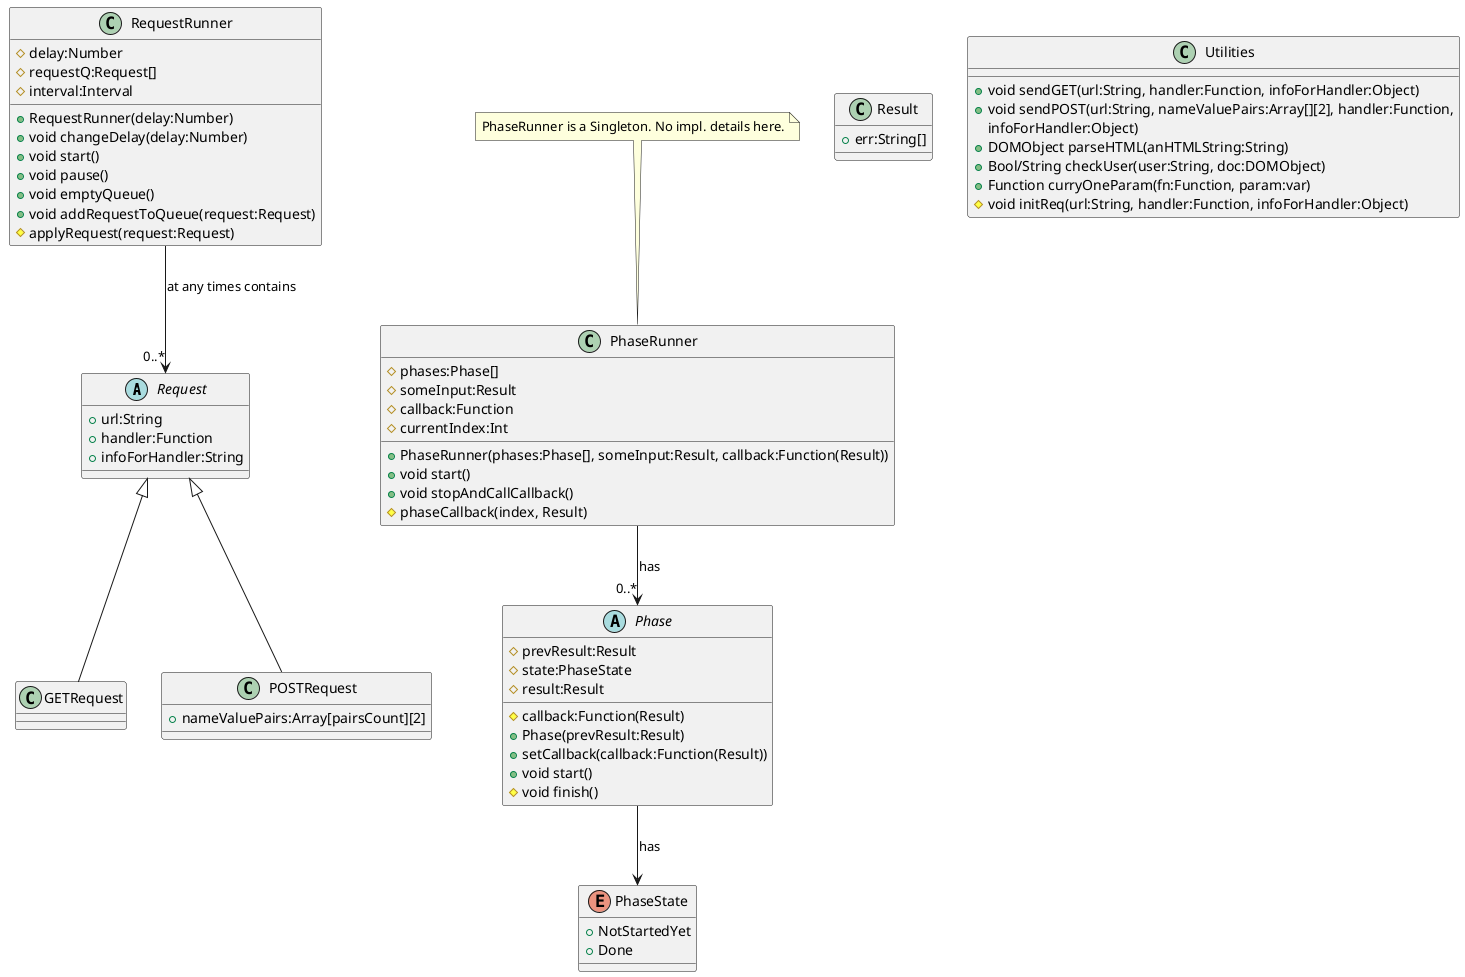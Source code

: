 ' The diagram uses PlantUML. A picture will always be saved with the same name.
' Please note that this is a conceptual model, implementation may differ. For
' example: I won't really create a class called Request, I'll just use objects.
' Also, not reviewed yet.
@startuml
  Request <|-- GETRequest
  Request <|-- POSTRequest
  RequestRunner --> "0..*" Request : at any times contains
  PhaseRunner --> "0..*" Phase : has
  Phase --> PhaseState : has
  abstract class Request {
    +url:String
    +handler:Function
    +infoForHandler:String
  }
  class GETRequest {
  }
  class POSTRequest {
    +nameValuePairs:Array[pairsCount][2]
  }
  class RequestRunner {
    #delay:Number
    #requestQ:Request[]
    #interval:Interval
    +RequestRunner(delay:Number)
    +void changeDelay(delay:Number)
    +void start()
    +void pause()
    +void emptyQueue()
    +void addRequestToQueue(request:Request)
    #applyRequest(request:Request)
  }
  abstract class Phase {
    #prevResult:Result
    #callback:Function(Result)
    #state:PhaseState
    #result:Result
    +Phase(prevResult:Result)
    +setCallback(callback:Function(Result))
    +void start()
    #void finish()
  }
  enum PhaseState {
    +NotStartedYet
    +Done
  }
  class PhaseRunner {
    #phases:Phase[]
    #someInput:Result
' Should be Function(Result) but PlantUML would consider it a function
    #callback:Function
    #currentIndex:Int
    +PhaseRunner(phases:Phase[], someInput:Result, callback:Function(Result))
    +void start()
    +void stopAndCallCallback()
' Will be curried with index
    #phaseCallback(index, Result)
  }
  note top of PhaseRunner : PhaseRunner is a Singleton. No impl. details here.
  class Result {
    +err:String[]
  }
  class Utilities {
    +void sendGET(url:String, handler:Function, infoForHandler:Object)
    +void sendPOST(url:String, nameValuePairs:Array[][2], handler:Function,
              infoForHandler:Object)
    +DOMObject parseHTML(anHTMLString:String)
    +Bool/String checkUser(user:String, doc:DOMObject)
    +Function curryOneParam(fn:Function, param:var)
    #void initReq(url:String, handler:Function, infoForHandler:Object)
  }
@enduml
